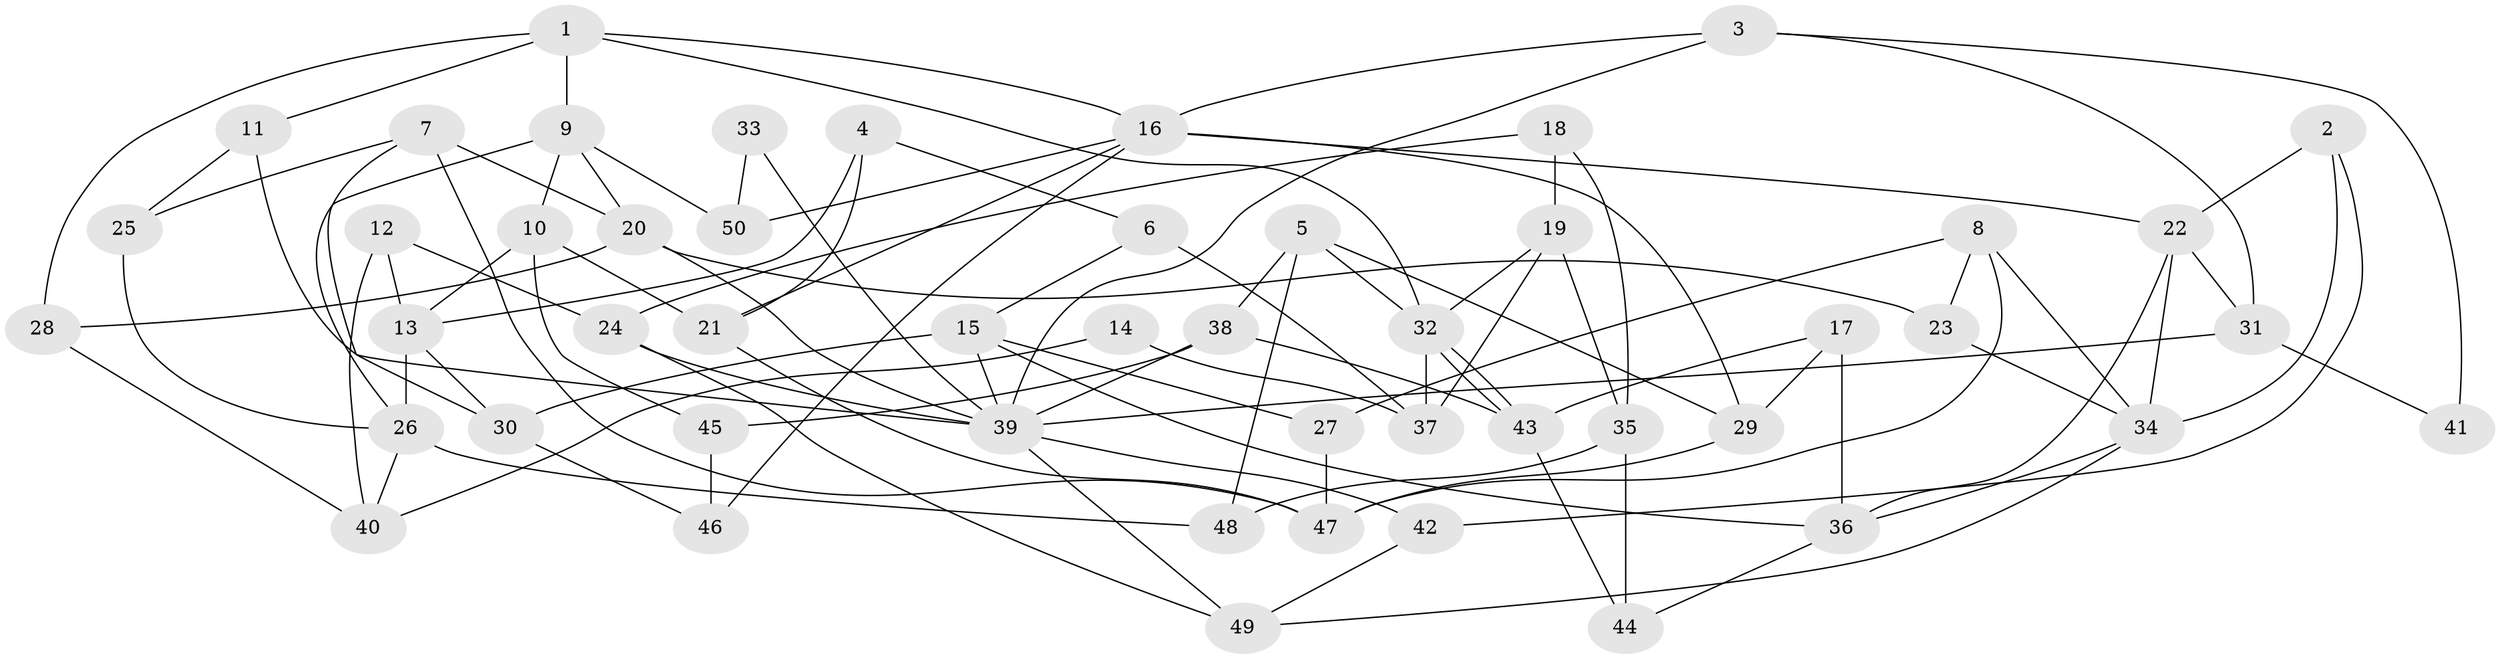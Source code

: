 // Generated by graph-tools (version 1.1) at 2025/26/03/09/25 03:26:13]
// undirected, 50 vertices, 100 edges
graph export_dot {
graph [start="1"]
  node [color=gray90,style=filled];
  1;
  2;
  3;
  4;
  5;
  6;
  7;
  8;
  9;
  10;
  11;
  12;
  13;
  14;
  15;
  16;
  17;
  18;
  19;
  20;
  21;
  22;
  23;
  24;
  25;
  26;
  27;
  28;
  29;
  30;
  31;
  32;
  33;
  34;
  35;
  36;
  37;
  38;
  39;
  40;
  41;
  42;
  43;
  44;
  45;
  46;
  47;
  48;
  49;
  50;
  1 -- 9;
  1 -- 16;
  1 -- 11;
  1 -- 28;
  1 -- 32;
  2 -- 42;
  2 -- 22;
  2 -- 34;
  3 -- 39;
  3 -- 16;
  3 -- 31;
  3 -- 41;
  4 -- 13;
  4 -- 21;
  4 -- 6;
  5 -- 38;
  5 -- 32;
  5 -- 29;
  5 -- 48;
  6 -- 15;
  6 -- 37;
  7 -- 25;
  7 -- 20;
  7 -- 30;
  7 -- 47;
  8 -- 34;
  8 -- 47;
  8 -- 23;
  8 -- 27;
  9 -- 10;
  9 -- 20;
  9 -- 26;
  9 -- 50;
  10 -- 13;
  10 -- 21;
  10 -- 45;
  11 -- 39;
  11 -- 25;
  12 -- 24;
  12 -- 13;
  12 -- 40;
  13 -- 26;
  13 -- 30;
  14 -- 37;
  14 -- 40;
  15 -- 39;
  15 -- 27;
  15 -- 30;
  15 -- 36;
  16 -- 22;
  16 -- 29;
  16 -- 21;
  16 -- 46;
  16 -- 50;
  17 -- 43;
  17 -- 36;
  17 -- 29;
  18 -- 35;
  18 -- 19;
  18 -- 24;
  19 -- 37;
  19 -- 32;
  19 -- 35;
  20 -- 28;
  20 -- 23;
  20 -- 39;
  21 -- 47;
  22 -- 31;
  22 -- 36;
  22 -- 34;
  23 -- 34;
  24 -- 49;
  24 -- 39;
  25 -- 26;
  26 -- 48;
  26 -- 40;
  27 -- 47;
  28 -- 40;
  29 -- 47;
  30 -- 46;
  31 -- 39;
  31 -- 41;
  32 -- 43;
  32 -- 43;
  32 -- 37;
  33 -- 39;
  33 -- 50;
  34 -- 36;
  34 -- 49;
  35 -- 44;
  35 -- 48;
  36 -- 44;
  38 -- 39;
  38 -- 45;
  38 -- 43;
  39 -- 42;
  39 -- 49;
  42 -- 49;
  43 -- 44;
  45 -- 46;
}
